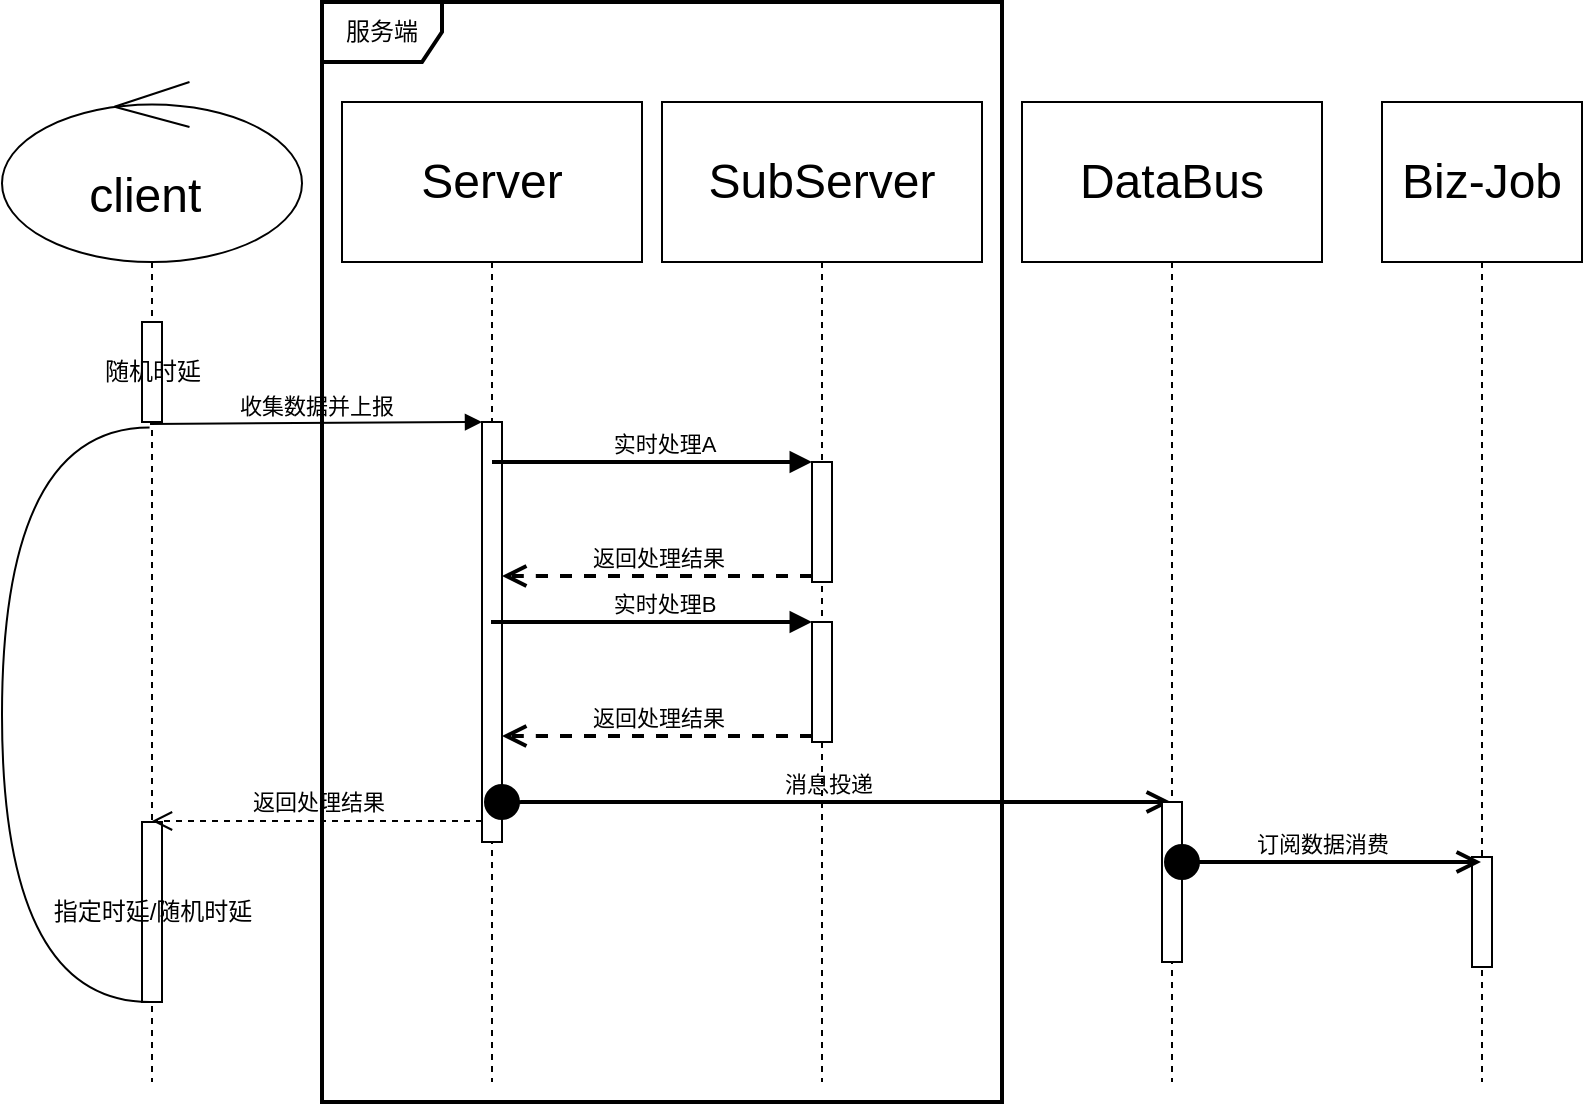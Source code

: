<mxfile version="15.3.7" type="github">
  <diagram id="kgpKYQtTHZ0yAKxKKP6v" name="Page-1">
    <mxGraphModel dx="1426" dy="794" grid="1" gridSize="10" guides="1" tooltips="1" connect="1" arrows="1" fold="1" page="1" pageScale="1" pageWidth="850" pageHeight="1100" math="0" shadow="0">
      <root>
        <mxCell id="0" />
        <mxCell id="1" parent="0" />
        <mxCell id="p-mhhsM2qsI7QoDZDvqL-28" value="&lt;font style=&quot;font-size: 24px&quot;&gt;Server&lt;/font&gt;" style="shape=umlLifeline;perimeter=lifelinePerimeter;whiteSpace=wrap;html=1;container=1;collapsible=0;recursiveResize=0;outlineConnect=0;size=80;" vertex="1" parent="1">
          <mxGeometry x="210" y="120" width="150" height="490" as="geometry" />
        </mxCell>
        <mxCell id="p-mhhsM2qsI7QoDZDvqL-41" value="" style="html=1;points=[];perimeter=orthogonalPerimeter;" vertex="1" parent="p-mhhsM2qsI7QoDZDvqL-28">
          <mxGeometry x="70" y="160" width="10" height="210" as="geometry" />
        </mxCell>
        <mxCell id="p-mhhsM2qsI7QoDZDvqL-67" value="消息投递" style="html=1;verticalAlign=bottom;startArrow=circle;startFill=1;endArrow=open;startSize=6;endSize=8;strokeWidth=2;" edge="1" parent="p-mhhsM2qsI7QoDZDvqL-28" target="p-mhhsM2qsI7QoDZDvqL-35">
          <mxGeometry width="80" relative="1" as="geometry">
            <mxPoint x="80" y="340" as="sourcePoint" />
            <mxPoint x="160" y="340" as="targetPoint" />
            <Array as="points">
              <mxPoint x="80" y="350" />
            </Array>
          </mxGeometry>
        </mxCell>
        <mxCell id="p-mhhsM2qsI7QoDZDvqL-34" value="&lt;font style=&quot;font-size: 24px&quot;&gt;SubServer&lt;/font&gt;" style="shape=umlLifeline;perimeter=lifelinePerimeter;whiteSpace=wrap;html=1;container=1;collapsible=0;recursiveResize=0;outlineConnect=0;size=80;" vertex="1" parent="1">
          <mxGeometry x="370" y="120" width="160" height="490" as="geometry" />
        </mxCell>
        <mxCell id="p-mhhsM2qsI7QoDZDvqL-61" value="" style="html=1;points=[];perimeter=orthogonalPerimeter;" vertex="1" parent="p-mhhsM2qsI7QoDZDvqL-34">
          <mxGeometry x="75" y="180" width="10" height="60" as="geometry" />
        </mxCell>
        <mxCell id="p-mhhsM2qsI7QoDZDvqL-64" value="" style="html=1;points=[];perimeter=orthogonalPerimeter;" vertex="1" parent="p-mhhsM2qsI7QoDZDvqL-34">
          <mxGeometry x="75" y="260" width="10" height="60" as="geometry" />
        </mxCell>
        <mxCell id="p-mhhsM2qsI7QoDZDvqL-65" value="实时处理B" style="html=1;verticalAlign=bottom;endArrow=block;entryX=0;entryY=0;strokeWidth=2;" edge="1" parent="p-mhhsM2qsI7QoDZDvqL-34" target="p-mhhsM2qsI7QoDZDvqL-64">
          <mxGeometry x="0.065" relative="1" as="geometry">
            <mxPoint x="-85.5" y="260" as="sourcePoint" />
            <Array as="points">
              <mxPoint x="-30" y="260" />
            </Array>
            <mxPoint x="1" as="offset" />
          </mxGeometry>
        </mxCell>
        <mxCell id="p-mhhsM2qsI7QoDZDvqL-66" value="返回处理结果" style="html=1;verticalAlign=bottom;endArrow=open;dashed=1;endSize=8;exitX=0;exitY=0.95;strokeWidth=2;" edge="1" parent="p-mhhsM2qsI7QoDZDvqL-34" source="p-mhhsM2qsI7QoDZDvqL-64">
          <mxGeometry relative="1" as="geometry">
            <mxPoint x="-80" y="317" as="targetPoint" />
            <Array as="points">
              <mxPoint x="-70" y="317" />
            </Array>
          </mxGeometry>
        </mxCell>
        <mxCell id="p-mhhsM2qsI7QoDZDvqL-35" value="&lt;font style=&quot;font-size: 24px&quot;&gt;DataBus&lt;/font&gt;" style="shape=umlLifeline;perimeter=lifelinePerimeter;whiteSpace=wrap;html=1;container=1;collapsible=0;recursiveResize=0;outlineConnect=0;size=80;" vertex="1" parent="1">
          <mxGeometry x="550" y="120" width="150" height="490" as="geometry" />
        </mxCell>
        <mxCell id="p-mhhsM2qsI7QoDZDvqL-68" value="" style="html=1;points=[];perimeter=orthogonalPerimeter;" vertex="1" parent="p-mhhsM2qsI7QoDZDvqL-35">
          <mxGeometry x="70" y="350" width="10" height="80" as="geometry" />
        </mxCell>
        <mxCell id="p-mhhsM2qsI7QoDZDvqL-36" value="&lt;font style=&quot;font-size: 24px&quot;&gt;Biz-Job&lt;/font&gt;" style="shape=umlLifeline;perimeter=lifelinePerimeter;whiteSpace=wrap;html=1;container=1;collapsible=0;recursiveResize=0;outlineConnect=0;size=80;" vertex="1" parent="1">
          <mxGeometry x="730" y="120" width="100" height="490" as="geometry" />
        </mxCell>
        <mxCell id="p-mhhsM2qsI7QoDZDvqL-69" value="" style="html=1;points=[];perimeter=orthogonalPerimeter;" vertex="1" parent="p-mhhsM2qsI7QoDZDvqL-36">
          <mxGeometry x="45" y="377.5" width="10" height="55" as="geometry" />
        </mxCell>
        <mxCell id="p-mhhsM2qsI7QoDZDvqL-37" value="&lt;font style=&quot;font-size: 24px&quot;&gt;client&amp;nbsp;&lt;/font&gt;" style="shape=umlLifeline;participant=umlControl;perimeter=lifelinePerimeter;whiteSpace=wrap;html=1;container=1;collapsible=0;recursiveResize=0;verticalAlign=top;spacingTop=36;outlineConnect=0;size=90;" vertex="1" parent="1">
          <mxGeometry x="40" y="110" width="150" height="500" as="geometry" />
        </mxCell>
        <mxCell id="p-mhhsM2qsI7QoDZDvqL-40" value="随机时延" style="html=1;points=[];perimeter=orthogonalPerimeter;" vertex="1" parent="p-mhhsM2qsI7QoDZDvqL-37">
          <mxGeometry x="70" y="120" width="10" height="50" as="geometry" />
        </mxCell>
        <mxCell id="p-mhhsM2qsI7QoDZDvqL-51" style="edgeStyle=orthogonalEdgeStyle;rounded=0;orthogonalLoop=1;jettySize=auto;html=1;strokeWidth=2;" edge="1" parent="p-mhhsM2qsI7QoDZDvqL-37" source="p-mhhsM2qsI7QoDZDvqL-48" target="p-mhhsM2qsI7QoDZDvqL-37">
          <mxGeometry relative="1" as="geometry">
            <Array as="points">
              <mxPoint x="75" y="370" />
              <mxPoint x="75" y="370" />
            </Array>
          </mxGeometry>
        </mxCell>
        <mxCell id="p-mhhsM2qsI7QoDZDvqL-48" value="指定时延/随机时延" style="html=1;points=[];perimeter=orthogonalPerimeter;" vertex="1" parent="p-mhhsM2qsI7QoDZDvqL-37">
          <mxGeometry x="70" y="370" width="10" height="90" as="geometry" />
        </mxCell>
        <mxCell id="p-mhhsM2qsI7QoDZDvqL-59" value="" style="shape=requiredInterface;html=1;verticalLabelPosition=bottom;sketch=0;rotation=-180;" vertex="1" parent="p-mhhsM2qsI7QoDZDvqL-37">
          <mxGeometry y="172.79" width="73.79" height="287.21" as="geometry" />
        </mxCell>
        <mxCell id="p-mhhsM2qsI7QoDZDvqL-42" value="收集数据并上报" style="html=1;verticalAlign=bottom;endArrow=block;entryX=0;entryY=0;exitX=0.4;exitY=1.02;exitDx=0;exitDy=0;exitPerimeter=0;" edge="1" target="p-mhhsM2qsI7QoDZDvqL-41" parent="1" source="p-mhhsM2qsI7QoDZDvqL-40">
          <mxGeometry relative="1" as="geometry">
            <mxPoint x="210" y="280" as="sourcePoint" />
          </mxGeometry>
        </mxCell>
        <mxCell id="p-mhhsM2qsI7QoDZDvqL-43" value="返回处理结果" style="html=1;verticalAlign=bottom;endArrow=open;dashed=1;endSize=8;exitX=0;exitY=0.95;" edge="1" source="p-mhhsM2qsI7QoDZDvqL-41" parent="1" target="p-mhhsM2qsI7QoDZDvqL-37">
          <mxGeometry relative="1" as="geometry">
            <mxPoint x="210" y="356" as="targetPoint" />
          </mxGeometry>
        </mxCell>
        <mxCell id="p-mhhsM2qsI7QoDZDvqL-62" value="实时处理A" style="html=1;verticalAlign=bottom;endArrow=block;entryX=0;entryY=0;strokeWidth=2;" edge="1" target="p-mhhsM2qsI7QoDZDvqL-61" parent="1" source="p-mhhsM2qsI7QoDZDvqL-28">
          <mxGeometry x="0.065" relative="1" as="geometry">
            <mxPoint x="370" y="300" as="sourcePoint" />
            <Array as="points">
              <mxPoint x="340" y="300" />
            </Array>
            <mxPoint x="1" as="offset" />
          </mxGeometry>
        </mxCell>
        <mxCell id="p-mhhsM2qsI7QoDZDvqL-63" value="返回处理结果" style="html=1;verticalAlign=bottom;endArrow=open;dashed=1;endSize=8;exitX=0;exitY=0.95;strokeWidth=2;" edge="1" source="p-mhhsM2qsI7QoDZDvqL-61" parent="1">
          <mxGeometry relative="1" as="geometry">
            <mxPoint x="290" y="357" as="targetPoint" />
            <Array as="points">
              <mxPoint x="300" y="357" />
            </Array>
          </mxGeometry>
        </mxCell>
        <mxCell id="p-mhhsM2qsI7QoDZDvqL-70" value="订阅数据消费" style="html=1;verticalAlign=bottom;startArrow=circle;startFill=1;endArrow=open;startSize=6;endSize=8;strokeWidth=2;exitX=0;exitY=0.375;exitDx=0;exitDy=0;exitPerimeter=0;" edge="1" parent="1" source="p-mhhsM2qsI7QoDZDvqL-68" target="p-mhhsM2qsI7QoDZDvqL-36">
          <mxGeometry width="80" relative="1" as="geometry">
            <mxPoint x="630" y="500" as="sourcePoint" />
            <mxPoint x="710" y="500" as="targetPoint" />
            <Array as="points">
              <mxPoint x="640" y="500" />
            </Array>
          </mxGeometry>
        </mxCell>
        <mxCell id="p-mhhsM2qsI7QoDZDvqL-71" value="服务端" style="shape=umlFrame;whiteSpace=wrap;html=1;strokeWidth=2;" vertex="1" parent="1">
          <mxGeometry x="200" y="70" width="340" height="550" as="geometry" />
        </mxCell>
      </root>
    </mxGraphModel>
  </diagram>
</mxfile>
